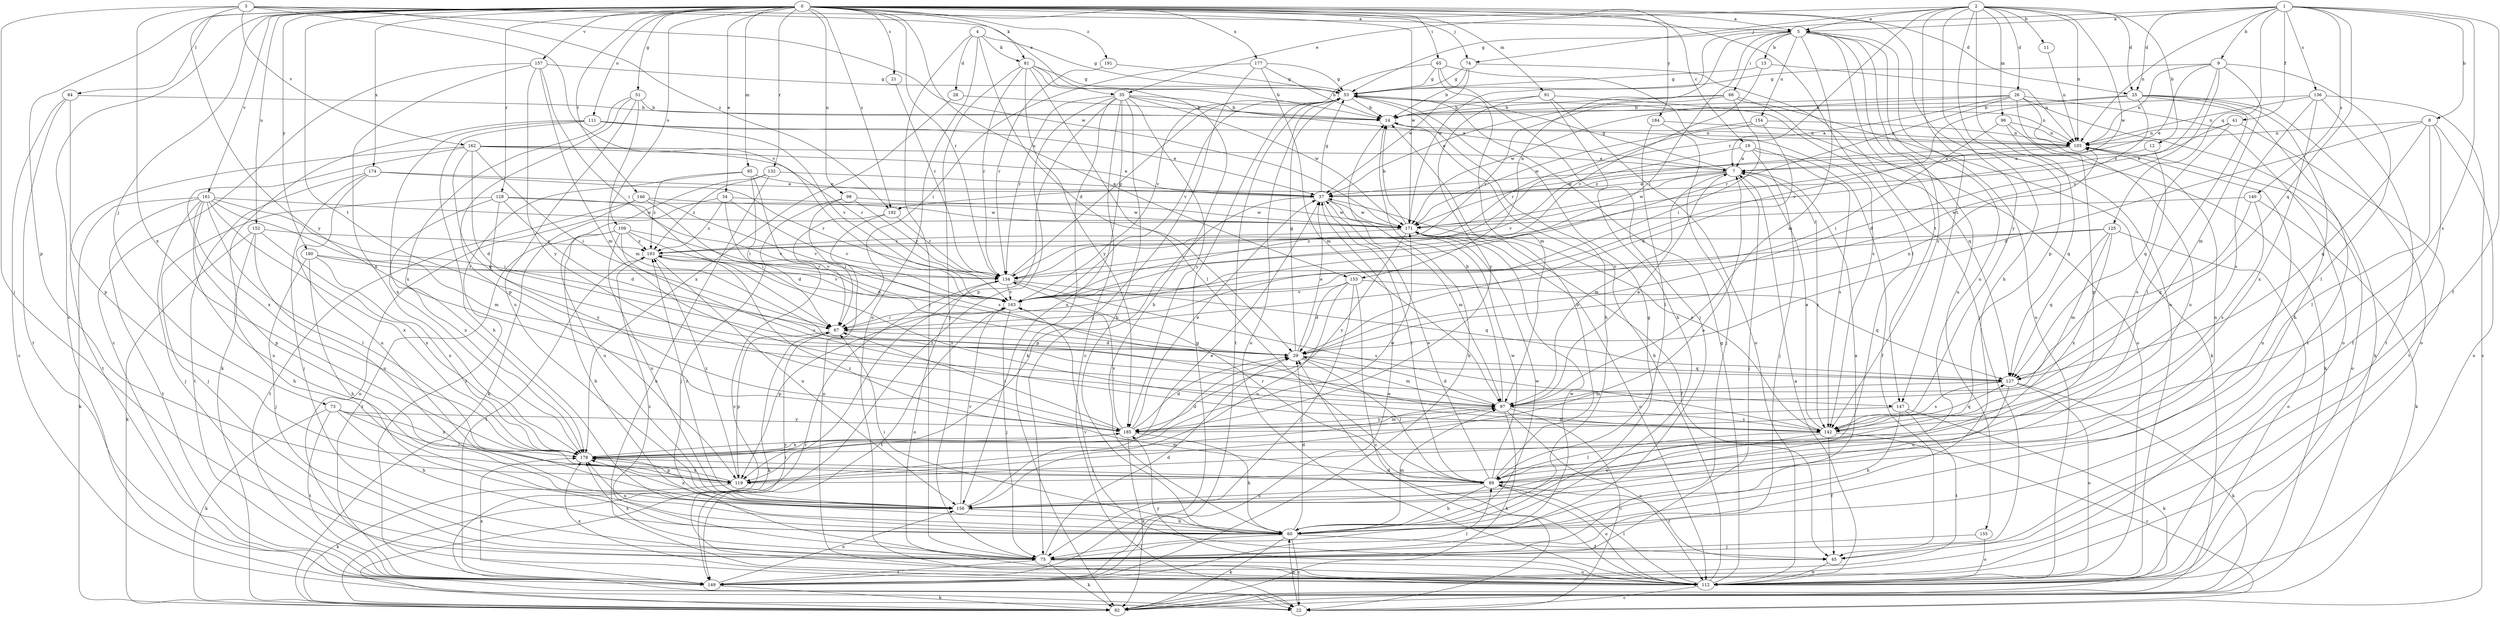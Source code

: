 strict digraph  {
0;
1;
2;
3;
4;
5;
7;
8;
9;
11;
12;
13;
14;
19;
21;
22;
25;
26;
28;
29;
34;
35;
37;
41;
45;
51;
53;
60;
65;
66;
67;
73;
74;
75;
81;
82;
84;
89;
91;
95;
96;
97;
98;
105;
109;
111;
112;
119;
125;
127;
128;
132;
134;
136;
140;
142;
146;
147;
149;
152;
153;
154;
155;
156;
157;
161;
162;
163;
171;
174;
177;
178;
180;
184;
185;
191;
192;
193;
0 -> 5  [label=a];
0 -> 19  [label=c];
0 -> 21  [label=c];
0 -> 22  [label=c];
0 -> 25  [label=d];
0 -> 34  [label=e];
0 -> 51  [label=g];
0 -> 60  [label=h];
0 -> 65  [label=i];
0 -> 73  [label=j];
0 -> 74  [label=j];
0 -> 81  [label=k];
0 -> 84  [label=l];
0 -> 89  [label=l];
0 -> 91  [label=m];
0 -> 95  [label=m];
0 -> 98  [label=n];
0 -> 109  [label=o];
0 -> 111  [label=o];
0 -> 119  [label=p];
0 -> 128  [label=r];
0 -> 132  [label=r];
0 -> 134  [label=r];
0 -> 146  [label=t];
0 -> 147  [label=t];
0 -> 152  [label=u];
0 -> 153  [label=u];
0 -> 157  [label=v];
0 -> 161  [label=v];
0 -> 171  [label=w];
0 -> 174  [label=x];
0 -> 177  [label=x];
0 -> 180  [label=y];
0 -> 184  [label=y];
0 -> 191  [label=z];
0 -> 192  [label=z];
1 -> 5  [label=a];
1 -> 8  [label=b];
1 -> 9  [label=b];
1 -> 25  [label=d];
1 -> 41  [label=f];
1 -> 45  [label=f];
1 -> 53  [label=g];
1 -> 105  [label=n];
1 -> 125  [label=q];
1 -> 127  [label=q];
1 -> 136  [label=s];
1 -> 140  [label=s];
1 -> 142  [label=s];
2 -> 5  [label=a];
2 -> 11  [label=b];
2 -> 12  [label=b];
2 -> 25  [label=d];
2 -> 26  [label=d];
2 -> 35  [label=e];
2 -> 74  [label=j];
2 -> 96  [label=m];
2 -> 105  [label=n];
2 -> 112  [label=o];
2 -> 119  [label=p];
2 -> 134  [label=r];
2 -> 147  [label=t];
2 -> 171  [label=w];
2 -> 185  [label=y];
3 -> 5  [label=a];
3 -> 35  [label=e];
3 -> 75  [label=j];
3 -> 162  [label=v];
3 -> 163  [label=v];
3 -> 171  [label=w];
3 -> 178  [label=x];
3 -> 185  [label=y];
3 -> 192  [label=z];
4 -> 28  [label=d];
4 -> 29  [label=d];
4 -> 53  [label=g];
4 -> 75  [label=j];
4 -> 81  [label=k];
4 -> 112  [label=o];
5 -> 13  [label=b];
5 -> 66  [label=i];
5 -> 67  [label=i];
5 -> 97  [label=m];
5 -> 112  [label=o];
5 -> 142  [label=s];
5 -> 147  [label=t];
5 -> 153  [label=u];
5 -> 154  [label=u];
5 -> 155  [label=u];
5 -> 156  [label=u];
5 -> 171  [label=w];
7 -> 37  [label=e];
7 -> 53  [label=g];
7 -> 75  [label=j];
7 -> 97  [label=m];
7 -> 142  [label=s];
7 -> 171  [label=w];
7 -> 192  [label=z];
8 -> 29  [label=d];
8 -> 45  [label=f];
8 -> 89  [label=l];
8 -> 105  [label=n];
8 -> 112  [label=o];
8 -> 127  [label=q];
9 -> 37  [label=e];
9 -> 53  [label=g];
9 -> 89  [label=l];
9 -> 97  [label=m];
9 -> 105  [label=n];
9 -> 163  [label=v];
9 -> 193  [label=z];
11 -> 105  [label=n];
12 -> 7  [label=a];
12 -> 142  [label=s];
13 -> 53  [label=g];
13 -> 105  [label=n];
13 -> 163  [label=v];
14 -> 105  [label=n];
19 -> 7  [label=a];
19 -> 45  [label=f];
19 -> 75  [label=j];
19 -> 142  [label=s];
19 -> 163  [label=v];
21 -> 134  [label=r];
22 -> 60  [label=h];
25 -> 14  [label=b];
25 -> 29  [label=d];
25 -> 60  [label=h];
25 -> 89  [label=l];
25 -> 112  [label=o];
25 -> 149  [label=t];
25 -> 163  [label=v];
26 -> 7  [label=a];
26 -> 14  [label=b];
26 -> 82  [label=k];
26 -> 112  [label=o];
26 -> 119  [label=p];
26 -> 134  [label=r];
26 -> 156  [label=u];
26 -> 171  [label=w];
28 -> 14  [label=b];
28 -> 178  [label=x];
29 -> 37  [label=e];
29 -> 53  [label=g];
29 -> 89  [label=l];
29 -> 97  [label=m];
29 -> 105  [label=n];
29 -> 127  [label=q];
34 -> 29  [label=d];
34 -> 156  [label=u];
34 -> 163  [label=v];
34 -> 171  [label=w];
34 -> 193  [label=z];
35 -> 7  [label=a];
35 -> 14  [label=b];
35 -> 22  [label=c];
35 -> 60  [label=h];
35 -> 82  [label=k];
35 -> 119  [label=p];
35 -> 134  [label=r];
35 -> 149  [label=t];
35 -> 156  [label=u];
35 -> 171  [label=w];
35 -> 185  [label=y];
37 -> 53  [label=g];
37 -> 89  [label=l];
37 -> 97  [label=m];
37 -> 119  [label=p];
37 -> 171  [label=w];
41 -> 37  [label=e];
41 -> 105  [label=n];
41 -> 127  [label=q];
41 -> 149  [label=t];
45 -> 112  [label=o];
45 -> 163  [label=v];
51 -> 14  [label=b];
51 -> 97  [label=m];
51 -> 119  [label=p];
51 -> 156  [label=u];
51 -> 178  [label=x];
53 -> 14  [label=b];
53 -> 60  [label=h];
53 -> 105  [label=n];
53 -> 112  [label=o];
53 -> 149  [label=t];
53 -> 163  [label=v];
60 -> 7  [label=a];
60 -> 22  [label=c];
60 -> 29  [label=d];
60 -> 45  [label=f];
60 -> 53  [label=g];
60 -> 67  [label=i];
60 -> 75  [label=j];
60 -> 82  [label=k];
60 -> 97  [label=m];
60 -> 105  [label=n];
60 -> 171  [label=w];
60 -> 178  [label=x];
65 -> 53  [label=g];
65 -> 75  [label=j];
65 -> 97  [label=m];
65 -> 142  [label=s];
65 -> 163  [label=v];
66 -> 14  [label=b];
66 -> 37  [label=e];
66 -> 67  [label=i];
66 -> 82  [label=k];
66 -> 112  [label=o];
66 -> 134  [label=r];
67 -> 29  [label=d];
67 -> 82  [label=k];
67 -> 119  [label=p];
73 -> 60  [label=h];
73 -> 82  [label=k];
73 -> 89  [label=l];
73 -> 149  [label=t];
73 -> 178  [label=x];
73 -> 185  [label=y];
74 -> 14  [label=b];
74 -> 37  [label=e];
74 -> 53  [label=g];
74 -> 75  [label=j];
75 -> 29  [label=d];
75 -> 82  [label=k];
75 -> 112  [label=o];
75 -> 149  [label=t];
75 -> 171  [label=w];
75 -> 178  [label=x];
75 -> 193  [label=z];
81 -> 14  [label=b];
81 -> 53  [label=g];
81 -> 60  [label=h];
81 -> 75  [label=j];
81 -> 89  [label=l];
81 -> 134  [label=r];
81 -> 185  [label=y];
82 -> 134  [label=r];
84 -> 14  [label=b];
84 -> 22  [label=c];
84 -> 119  [label=p];
84 -> 149  [label=t];
89 -> 14  [label=b];
89 -> 37  [label=e];
89 -> 45  [label=f];
89 -> 60  [label=h];
89 -> 105  [label=n];
89 -> 112  [label=o];
89 -> 134  [label=r];
89 -> 156  [label=u];
89 -> 171  [label=w];
89 -> 193  [label=z];
91 -> 14  [label=b];
91 -> 60  [label=h];
91 -> 112  [label=o];
91 -> 127  [label=q];
91 -> 185  [label=y];
95 -> 37  [label=e];
95 -> 67  [label=i];
95 -> 142  [label=s];
95 -> 149  [label=t];
95 -> 193  [label=z];
96 -> 67  [label=i];
96 -> 82  [label=k];
96 -> 105  [label=n];
96 -> 127  [label=q];
97 -> 7  [label=a];
97 -> 14  [label=b];
97 -> 22  [label=c];
97 -> 29  [label=d];
97 -> 82  [label=k];
97 -> 112  [label=o];
97 -> 142  [label=s];
97 -> 185  [label=y];
98 -> 67  [label=i];
98 -> 75  [label=j];
98 -> 134  [label=r];
98 -> 171  [label=w];
105 -> 7  [label=a];
105 -> 112  [label=o];
105 -> 171  [label=w];
109 -> 29  [label=d];
109 -> 60  [label=h];
109 -> 142  [label=s];
109 -> 149  [label=t];
109 -> 156  [label=u];
109 -> 163  [label=v];
109 -> 193  [label=z];
111 -> 37  [label=e];
111 -> 60  [label=h];
111 -> 82  [label=k];
111 -> 105  [label=n];
111 -> 163  [label=v];
111 -> 178  [label=x];
112 -> 7  [label=a];
112 -> 14  [label=b];
112 -> 22  [label=c];
112 -> 29  [label=d];
112 -> 53  [label=g];
112 -> 67  [label=i];
112 -> 89  [label=l];
112 -> 178  [label=x];
112 -> 185  [label=y];
119 -> 7  [label=a];
119 -> 82  [label=k];
119 -> 97  [label=m];
119 -> 178  [label=x];
119 -> 193  [label=z];
125 -> 97  [label=m];
125 -> 112  [label=o];
125 -> 127  [label=q];
125 -> 163  [label=v];
125 -> 178  [label=x];
125 -> 193  [label=z];
127 -> 82  [label=k];
127 -> 97  [label=m];
127 -> 112  [label=o];
127 -> 142  [label=s];
127 -> 156  [label=u];
128 -> 29  [label=d];
128 -> 75  [label=j];
128 -> 163  [label=v];
128 -> 171  [label=w];
128 -> 178  [label=x];
128 -> 185  [label=y];
132 -> 37  [label=e];
132 -> 82  [label=k];
132 -> 112  [label=o];
132 -> 193  [label=z];
134 -> 53  [label=g];
134 -> 112  [label=o];
134 -> 127  [label=q];
134 -> 142  [label=s];
134 -> 163  [label=v];
136 -> 14  [label=b];
136 -> 22  [label=c];
136 -> 105  [label=n];
136 -> 142  [label=s];
136 -> 149  [label=t];
136 -> 178  [label=x];
140 -> 82  [label=k];
140 -> 127  [label=q];
140 -> 142  [label=s];
140 -> 171  [label=w];
142 -> 7  [label=a];
142 -> 22  [label=c];
142 -> 37  [label=e];
142 -> 45  [label=f];
142 -> 89  [label=l];
142 -> 127  [label=q];
142 -> 156  [label=u];
146 -> 67  [label=i];
146 -> 112  [label=o];
146 -> 149  [label=t];
146 -> 163  [label=v];
146 -> 171  [label=w];
147 -> 60  [label=h];
147 -> 82  [label=k];
147 -> 149  [label=t];
147 -> 185  [label=y];
149 -> 14  [label=b];
149 -> 37  [label=e];
149 -> 53  [label=g];
149 -> 82  [label=k];
149 -> 89  [label=l];
149 -> 156  [label=u];
149 -> 178  [label=x];
152 -> 60  [label=h];
152 -> 82  [label=k];
152 -> 156  [label=u];
152 -> 178  [label=x];
152 -> 193  [label=z];
153 -> 22  [label=c];
153 -> 29  [label=d];
153 -> 75  [label=j];
153 -> 127  [label=q];
153 -> 156  [label=u];
153 -> 163  [label=v];
154 -> 29  [label=d];
154 -> 105  [label=n];
154 -> 134  [label=r];
154 -> 171  [label=w];
155 -> 75  [label=j];
155 -> 112  [label=o];
156 -> 37  [label=e];
156 -> 60  [label=h];
156 -> 163  [label=v];
156 -> 178  [label=x];
156 -> 193  [label=z];
157 -> 22  [label=c];
157 -> 53  [label=g];
157 -> 67  [label=i];
157 -> 97  [label=m];
157 -> 178  [label=x];
157 -> 185  [label=y];
161 -> 67  [label=i];
161 -> 75  [label=j];
161 -> 82  [label=k];
161 -> 89  [label=l];
161 -> 97  [label=m];
161 -> 119  [label=p];
161 -> 149  [label=t];
161 -> 156  [label=u];
161 -> 171  [label=w];
161 -> 178  [label=x];
162 -> 7  [label=a];
162 -> 29  [label=d];
162 -> 37  [label=e];
162 -> 67  [label=i];
162 -> 127  [label=q];
162 -> 134  [label=r];
162 -> 149  [label=t];
162 -> 178  [label=x];
163 -> 67  [label=i];
163 -> 75  [label=j];
163 -> 119  [label=p];
163 -> 149  [label=t];
171 -> 14  [label=b];
171 -> 45  [label=f];
171 -> 112  [label=o];
171 -> 185  [label=y];
171 -> 193  [label=z];
174 -> 37  [label=e];
174 -> 75  [label=j];
174 -> 134  [label=r];
174 -> 149  [label=t];
174 -> 156  [label=u];
177 -> 14  [label=b];
177 -> 53  [label=g];
177 -> 67  [label=i];
177 -> 75  [label=j];
177 -> 97  [label=m];
178 -> 29  [label=d];
178 -> 89  [label=l];
178 -> 119  [label=p];
178 -> 171  [label=w];
178 -> 185  [label=y];
180 -> 60  [label=h];
180 -> 75  [label=j];
180 -> 134  [label=r];
180 -> 163  [label=v];
180 -> 178  [label=x];
184 -> 75  [label=j];
184 -> 89  [label=l];
184 -> 105  [label=n];
185 -> 29  [label=d];
185 -> 37  [label=e];
185 -> 60  [label=h];
185 -> 67  [label=i];
185 -> 82  [label=k];
185 -> 97  [label=m];
185 -> 163  [label=v];
185 -> 178  [label=x];
191 -> 53  [label=g];
191 -> 134  [label=r];
192 -> 22  [label=c];
192 -> 112  [label=o];
192 -> 134  [label=r];
193 -> 134  [label=r];
193 -> 142  [label=s];
193 -> 149  [label=t];
193 -> 156  [label=u];
}
